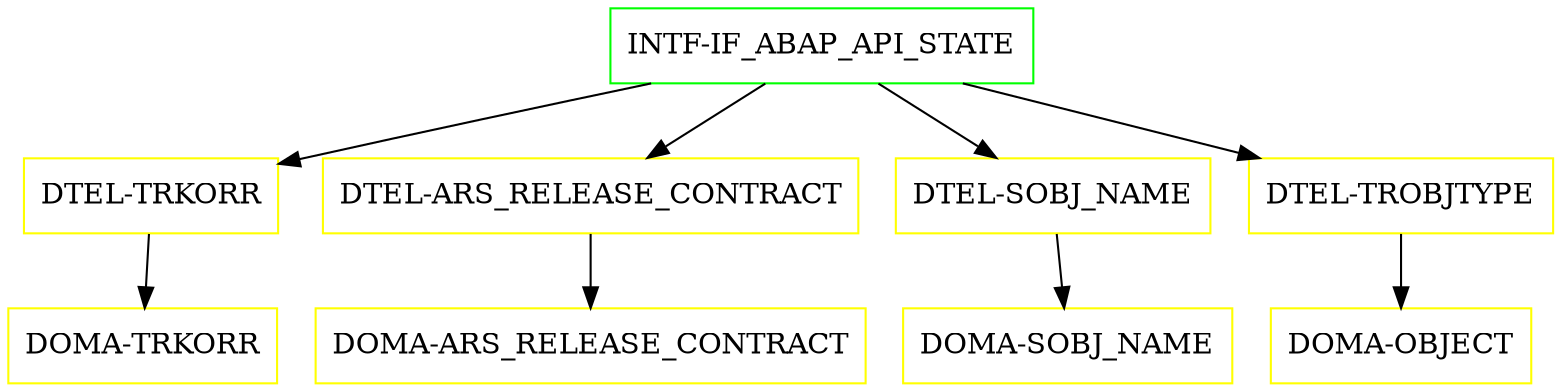 digraph G {
  "INTF-IF_ABAP_API_STATE" [shape=box,color=green];
  "DTEL-TRKORR" [shape=box,color=yellow,URL="./DTEL_TRKORR.html"];
  "DOMA-TRKORR" [shape=box,color=yellow,URL="./DOMA_TRKORR.html"];
  "DTEL-ARS_RELEASE_CONTRACT" [shape=box,color=yellow,URL="./DTEL_ARS_RELEASE_CONTRACT.html"];
  "DOMA-ARS_RELEASE_CONTRACT" [shape=box,color=yellow,URL="./DOMA_ARS_RELEASE_CONTRACT.html"];
  "DTEL-SOBJ_NAME" [shape=box,color=yellow,URL="./DTEL_SOBJ_NAME.html"];
  "DOMA-SOBJ_NAME" [shape=box,color=yellow,URL="./DOMA_SOBJ_NAME.html"];
  "DTEL-TROBJTYPE" [shape=box,color=yellow,URL="./DTEL_TROBJTYPE.html"];
  "DOMA-OBJECT" [shape=box,color=yellow,URL="./DOMA_OBJECT.html"];
  "INTF-IF_ABAP_API_STATE" -> "DTEL-TROBJTYPE";
  "INTF-IF_ABAP_API_STATE" -> "DTEL-SOBJ_NAME";
  "INTF-IF_ABAP_API_STATE" -> "DTEL-ARS_RELEASE_CONTRACT";
  "INTF-IF_ABAP_API_STATE" -> "DTEL-TRKORR";
  "DTEL-TRKORR" -> "DOMA-TRKORR";
  "DTEL-ARS_RELEASE_CONTRACT" -> "DOMA-ARS_RELEASE_CONTRACT";
  "DTEL-SOBJ_NAME" -> "DOMA-SOBJ_NAME";
  "DTEL-TROBJTYPE" -> "DOMA-OBJECT";
}
